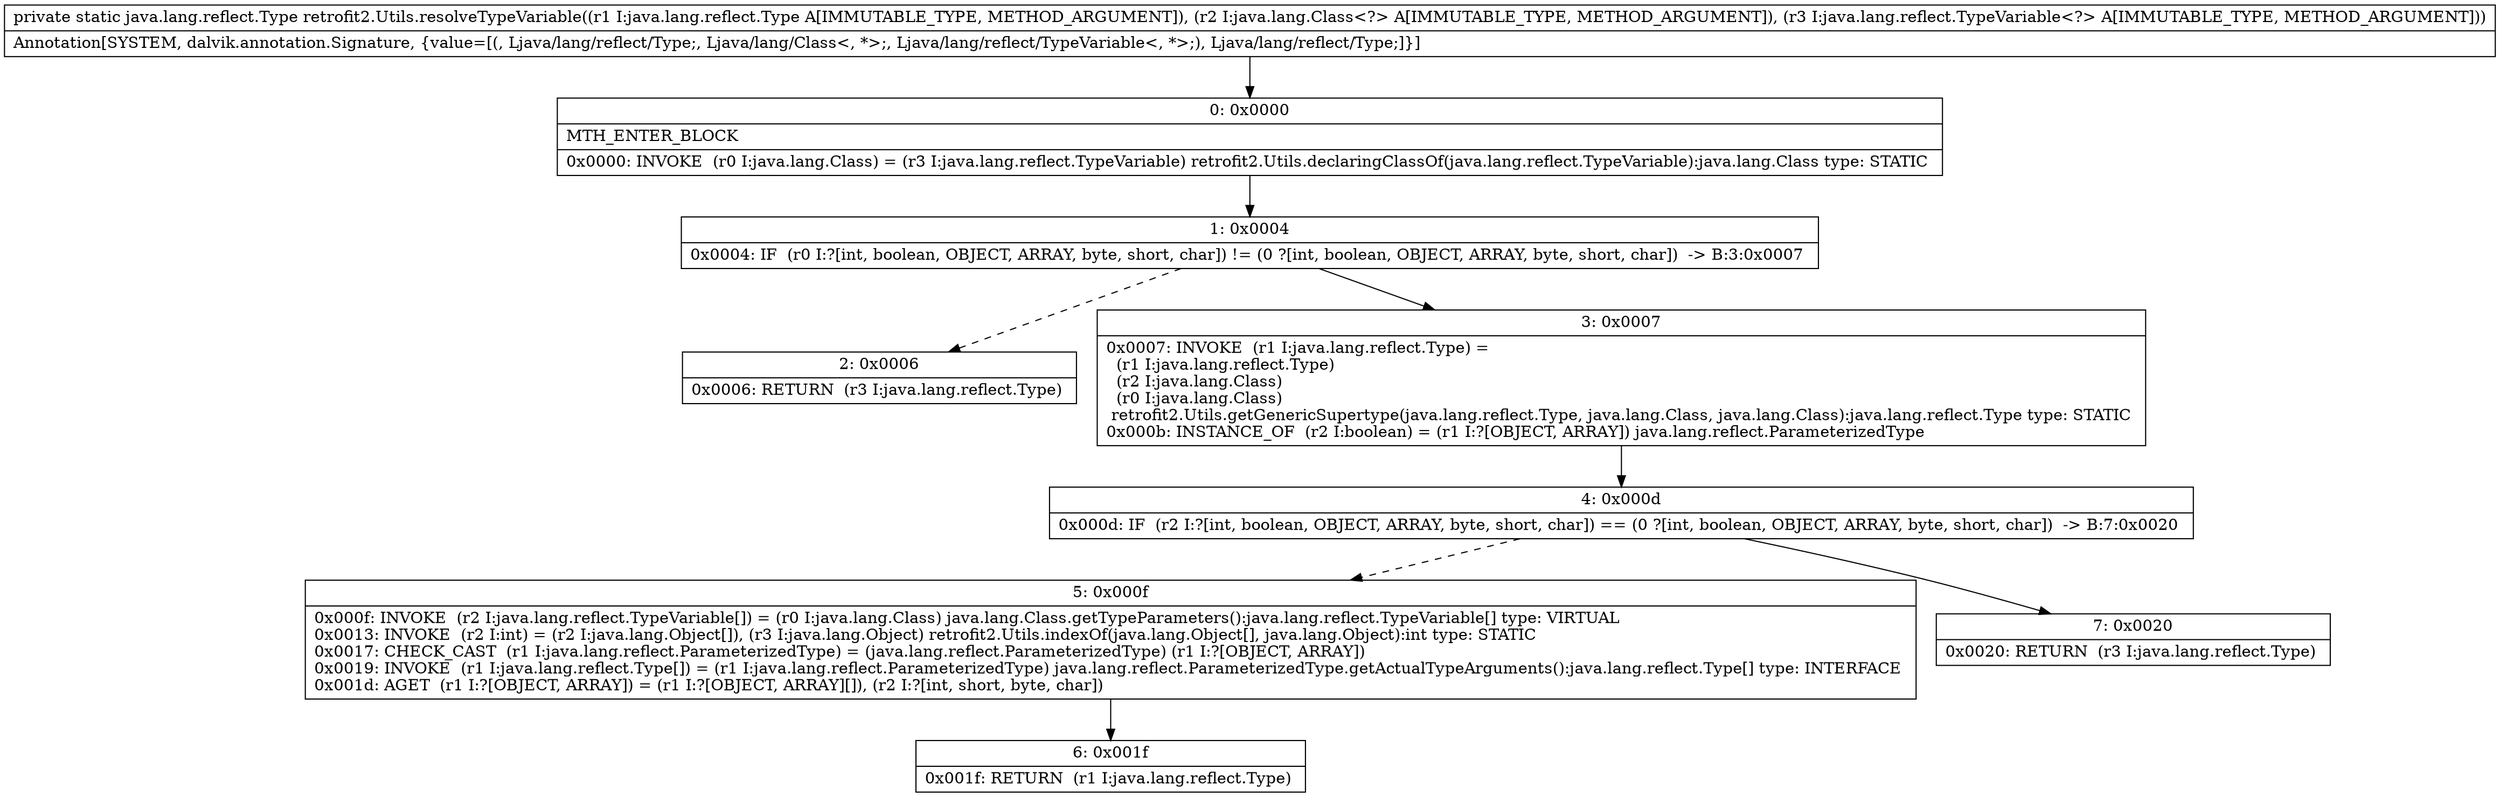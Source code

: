 digraph "CFG forretrofit2.Utils.resolveTypeVariable(Ljava\/lang\/reflect\/Type;Ljava\/lang\/Class;Ljava\/lang\/reflect\/TypeVariable;)Ljava\/lang\/reflect\/Type;" {
Node_0 [shape=record,label="{0\:\ 0x0000|MTH_ENTER_BLOCK\l|0x0000: INVOKE  (r0 I:java.lang.Class) = (r3 I:java.lang.reflect.TypeVariable) retrofit2.Utils.declaringClassOf(java.lang.reflect.TypeVariable):java.lang.Class type: STATIC \l}"];
Node_1 [shape=record,label="{1\:\ 0x0004|0x0004: IF  (r0 I:?[int, boolean, OBJECT, ARRAY, byte, short, char]) != (0 ?[int, boolean, OBJECT, ARRAY, byte, short, char])  \-\> B:3:0x0007 \l}"];
Node_2 [shape=record,label="{2\:\ 0x0006|0x0006: RETURN  (r3 I:java.lang.reflect.Type) \l}"];
Node_3 [shape=record,label="{3\:\ 0x0007|0x0007: INVOKE  (r1 I:java.lang.reflect.Type) = \l  (r1 I:java.lang.reflect.Type)\l  (r2 I:java.lang.Class)\l  (r0 I:java.lang.Class)\l retrofit2.Utils.getGenericSupertype(java.lang.reflect.Type, java.lang.Class, java.lang.Class):java.lang.reflect.Type type: STATIC \l0x000b: INSTANCE_OF  (r2 I:boolean) = (r1 I:?[OBJECT, ARRAY]) java.lang.reflect.ParameterizedType \l}"];
Node_4 [shape=record,label="{4\:\ 0x000d|0x000d: IF  (r2 I:?[int, boolean, OBJECT, ARRAY, byte, short, char]) == (0 ?[int, boolean, OBJECT, ARRAY, byte, short, char])  \-\> B:7:0x0020 \l}"];
Node_5 [shape=record,label="{5\:\ 0x000f|0x000f: INVOKE  (r2 I:java.lang.reflect.TypeVariable[]) = (r0 I:java.lang.Class) java.lang.Class.getTypeParameters():java.lang.reflect.TypeVariable[] type: VIRTUAL \l0x0013: INVOKE  (r2 I:int) = (r2 I:java.lang.Object[]), (r3 I:java.lang.Object) retrofit2.Utils.indexOf(java.lang.Object[], java.lang.Object):int type: STATIC \l0x0017: CHECK_CAST  (r1 I:java.lang.reflect.ParameterizedType) = (java.lang.reflect.ParameterizedType) (r1 I:?[OBJECT, ARRAY]) \l0x0019: INVOKE  (r1 I:java.lang.reflect.Type[]) = (r1 I:java.lang.reflect.ParameterizedType) java.lang.reflect.ParameterizedType.getActualTypeArguments():java.lang.reflect.Type[] type: INTERFACE \l0x001d: AGET  (r1 I:?[OBJECT, ARRAY]) = (r1 I:?[OBJECT, ARRAY][]), (r2 I:?[int, short, byte, char]) \l}"];
Node_6 [shape=record,label="{6\:\ 0x001f|0x001f: RETURN  (r1 I:java.lang.reflect.Type) \l}"];
Node_7 [shape=record,label="{7\:\ 0x0020|0x0020: RETURN  (r3 I:java.lang.reflect.Type) \l}"];
MethodNode[shape=record,label="{private static java.lang.reflect.Type retrofit2.Utils.resolveTypeVariable((r1 I:java.lang.reflect.Type A[IMMUTABLE_TYPE, METHOD_ARGUMENT]), (r2 I:java.lang.Class\<?\> A[IMMUTABLE_TYPE, METHOD_ARGUMENT]), (r3 I:java.lang.reflect.TypeVariable\<?\> A[IMMUTABLE_TYPE, METHOD_ARGUMENT]))  | Annotation[SYSTEM, dalvik.annotation.Signature, \{value=[(, Ljava\/lang\/reflect\/Type;, Ljava\/lang\/Class\<, *\>;, Ljava\/lang\/reflect\/TypeVariable\<, *\>;), Ljava\/lang\/reflect\/Type;]\}]\l}"];
MethodNode -> Node_0;
Node_0 -> Node_1;
Node_1 -> Node_2[style=dashed];
Node_1 -> Node_3;
Node_3 -> Node_4;
Node_4 -> Node_5[style=dashed];
Node_4 -> Node_7;
Node_5 -> Node_6;
}

